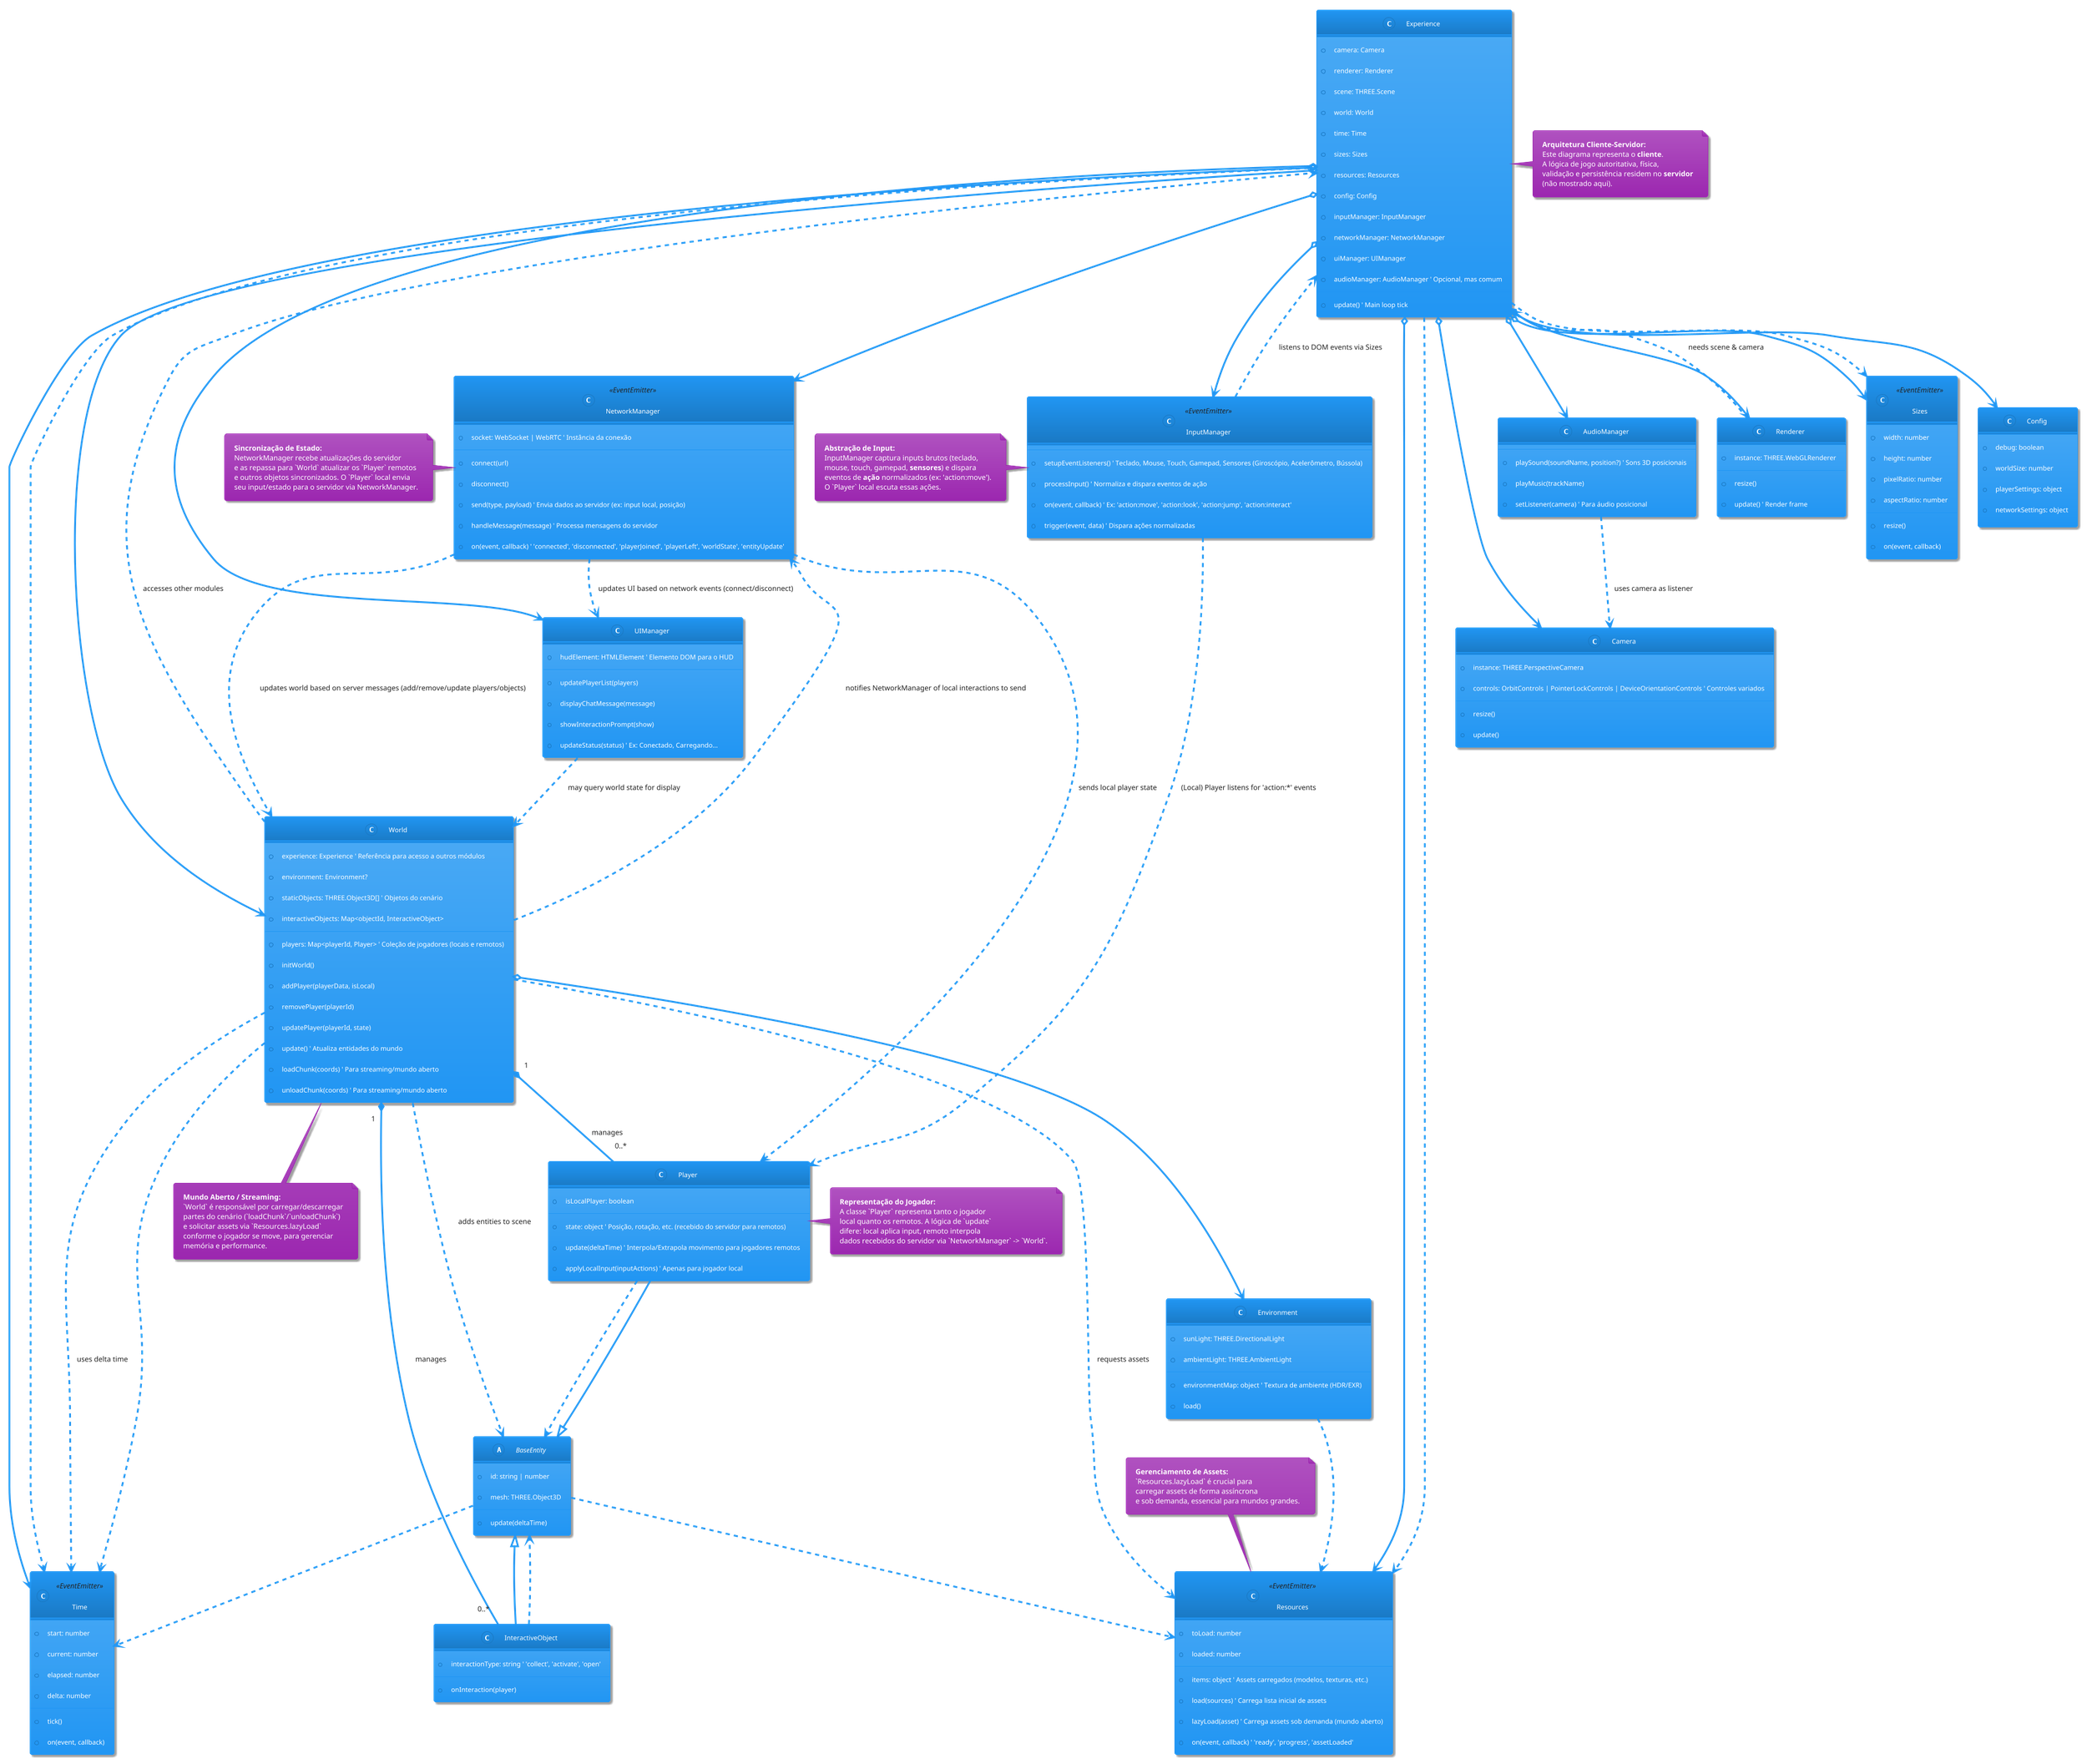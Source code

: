 @startuml Arquitetura Cliente - Projeto Mundo

!theme materia

' ----- Core Three.js & Orquestração -----
class Experience {
  +camera: Camera
  +renderer: Renderer
  +scene: THREE.Scene
  +world: World
  +time: Time
  +sizes: Sizes
  +resources: Resources
  +config: Config
  +inputManager: InputManager
  +networkManager: NetworkManager
  +uiManager: UIManager
  +audioManager: AudioManager ' Opcional, mas comum
  +update() ' Main loop tick
}

class Camera {
  +instance: THREE.PerspectiveCamera
  +controls: OrbitControls | PointerLockControls | DeviceOrientationControls ' Controles variados
  +resize()
  +update()
}

class Renderer {
  +instance: THREE.WebGLRenderer
  +resize()
  +update() ' Render frame
}

class World {
  +experience: Experience ' Referência para acesso a outros módulos
  +environment: Environment?
  +players: Map<playerId, Player> ' Coleção de jogadores (locais e remotos)
  +staticObjects: THREE.Object3D[] ' Objetos do cenário
  +interactiveObjects: Map<objectId, InteractiveObject>
  +initWorld()
  +addPlayer(playerData, isLocal)
  +removePlayer(playerId)
  +updatePlayer(playerId, state)
  +update() ' Atualiza entidades do mundo
  +loadChunk(coords) ' Para streaming/mundo aberto
  +unloadChunk(coords) ' Para streaming/mundo aberto
}

class Environment {
  +sunLight: THREE.DirectionalLight
  +ambientLight: THREE.AmbientLight
  +environmentMap: object ' Textura de ambiente (HDR/EXR)
  +load()
}

' ----- Utilitários Core -----
class Time <<EventEmitter>> {
  +start: number
  +current: number
  +elapsed: number
  +delta: number
  +tick()
  +on(event, callback)
}
class Sizes <<EventEmitter>> {
  +width: number
  +height: number
  +pixelRatio: number
  +aspectRatio: number
  +resize()
  +on(event, callback)
}
class Resources <<EventEmitter>> {
  +items: object ' Assets carregados (modelos, texturas, etc.)
  +toLoad: number
  +loaded: number
  +load(sources) ' Carrega lista inicial de assets
  +lazyLoad(asset) ' Carrega assets sob demanda (mundo aberto)
  +on(event, callback) ' 'ready', 'progress', 'assetLoaded'
}
class Config {
  +debug: boolean
  +worldSize: number
  +playerSettings: object
  +networkSettings: object
}

' ----- Gerenciadores de Lógica -----
class InputManager <<EventEmitter>> {
  +setupEventListeners() ' Teclado, Mouse, Touch, Gamepad, Sensores (Giroscópio, Acelerômetro, Bússola)
  +processInput() ' Normaliza e dispara eventos de ação
  +on(event, callback) ' Ex: 'action:move', 'action:look', 'action:jump', 'action:interact'
  +trigger(event, data) ' Dispara ações normalizadas
}

class NetworkManager <<EventEmitter>> {
  +socket: WebSocket | WebRTC ' Instância da conexão
  +connect(url)
  +disconnect()
  +send(type, payload) ' Envia dados ao servidor (ex: input local, posição)
  +handleMessage(message) ' Processa mensagens do servidor
  +on(event, callback) ' 'connected', 'disconnected', 'playerJoined', 'playerLeft', 'worldState', 'entityUpdate'
}

class UIManager {
  +hudElement: HTMLElement ' Elemento DOM para o HUD
  +updatePlayerList(players)
  +displayChatMessage(message)
  +showInteractionPrompt(show)
  +updateStatus(status) ' Ex: Conectado, Carregando...
}

class AudioManager {
    +playSound(soundName, position?) ' Sons 3D posicionais
    +playMusic(trackName)
    +setListener(camera) ' Para áudio posicional
}

' ----- Entidades do Mundo -----
abstract class BaseEntity {
  +id: string | number
  +mesh: THREE.Object3D
  +update(deltaTime)
}

class Player extends BaseEntity {
  +isLocalPlayer: boolean
  +state: object ' Posição, rotação, etc. (recebido do servidor para remotos)
  +update(deltaTime) ' Interpola/Extrapola movimento para jogadores remotos
  +applyLocalInput(inputActions) ' Apenas para jogador local
}

class InteractiveObject extends BaseEntity {
    +interactionType: string ' 'collect', 'activate', 'open'
    +onInteraction(player)
}

' ----- Relacionamentos -----

' Experience orquestra tudo
Experience o--> Camera
Experience o--> Renderer
Experience o--> World
Experience o--> Time
Experience o--> Sizes
Experience o--> Resources
Experience o--> Config
Experience o--> InputManager
Experience o--> NetworkManager
Experience o--> UIManager
Experience o--> AudioManager

' Componentes Core interagem
Renderer ..> Experience : "needs scene & camera"
World o--> Environment
World "1" *-- "0..*" Player : "manages"
World "1" *-- "0..*" InteractiveObject : "manages"
World ..> Resources : "requests assets"
World ..> Time : "uses delta time"
World ..> Experience : "accesses other modules"

' Gerenciadores interagem com Core, Mundo e entre si (idealmente via eventos)
InputManager ..> Experience : "listens to DOM events via Sizes"
InputManager ..> Player : "(Local) Player listens for 'action:*' events"
NetworkManager ..> World : "updates world based on server messages (add/remove/update players/objects)"
NetworkManager ..> Player : "sends local player state"
NetworkManager ..> UIManager : "updates UI based on network events (connect/disconnect)"
World ..> NetworkManager : "notifies NetworkManager of local interactions to send"
UIManager ..> World : "may query world state for display"
AudioManager ..> Camera : "uses camera as listener"

' Entidades são parte do Mundo
World ..> BaseEntity : "adds entities to scene"
Player ..> BaseEntity
InteractiveObject ..> BaseEntity

' Recursos são usados por muitos
Environment ..> Resources
BaseEntity ..> Resources

' Utilitários são usados por muitos
Experience ..> Time
Experience ..> Sizes
Experience ..> Resources
World ..> Time
BaseEntity ..> Time

' ----- Notas Específicas do Projeto Mundo -----

note right of Experience
  **Arquitetura Cliente-Servidor:**
  Este diagrama representa o **cliente**.
  A lógica de jogo autoritativa, física,
  validação e persistência residem no **servidor**
  (não mostrado aqui).
end note

note left of NetworkManager
  **Sincronização de Estado:**
  NetworkManager recebe atualizações do servidor
  e as repassa para `World` atualizar os `Player` remotos
  e outros objetos sincronizados. O `Player` local envia
  seu input/estado para o servidor via NetworkManager.
end note

note bottom of World
  **Mundo Aberto / Streaming:**
  `World` é responsável por carregar/descarregar
  partes do cenário (`loadChunk`/`unloadChunk`)
  e solicitar assets via `Resources.lazyLoad`
  conforme o jogador se move, para gerenciar
  memória e performance.
end note

note top of Resources
  **Gerenciamento de Assets:**
  `Resources.lazyLoad` é crucial para
  carregar assets de forma assíncrona
  e sob demanda, essencial para mundos grandes.
end note

note left of InputManager
  **Abstração de Input:**
  InputManager captura inputs brutos (teclado,
  mouse, touch, gamepad, **sensores**) e dispara
  eventos de **ação** normalizados (ex: 'action:move').
  O `Player` local escuta essas ações.
end note

note right of Player
  **Representação do Jogador:**
  A classe `Player` representa tanto o jogador
  local quanto os remotos. A lógica de `update`
  difere: local aplica input, remoto interpola
  dados recebidos do servidor via `NetworkManager` -> `World`.
end note

@enduml